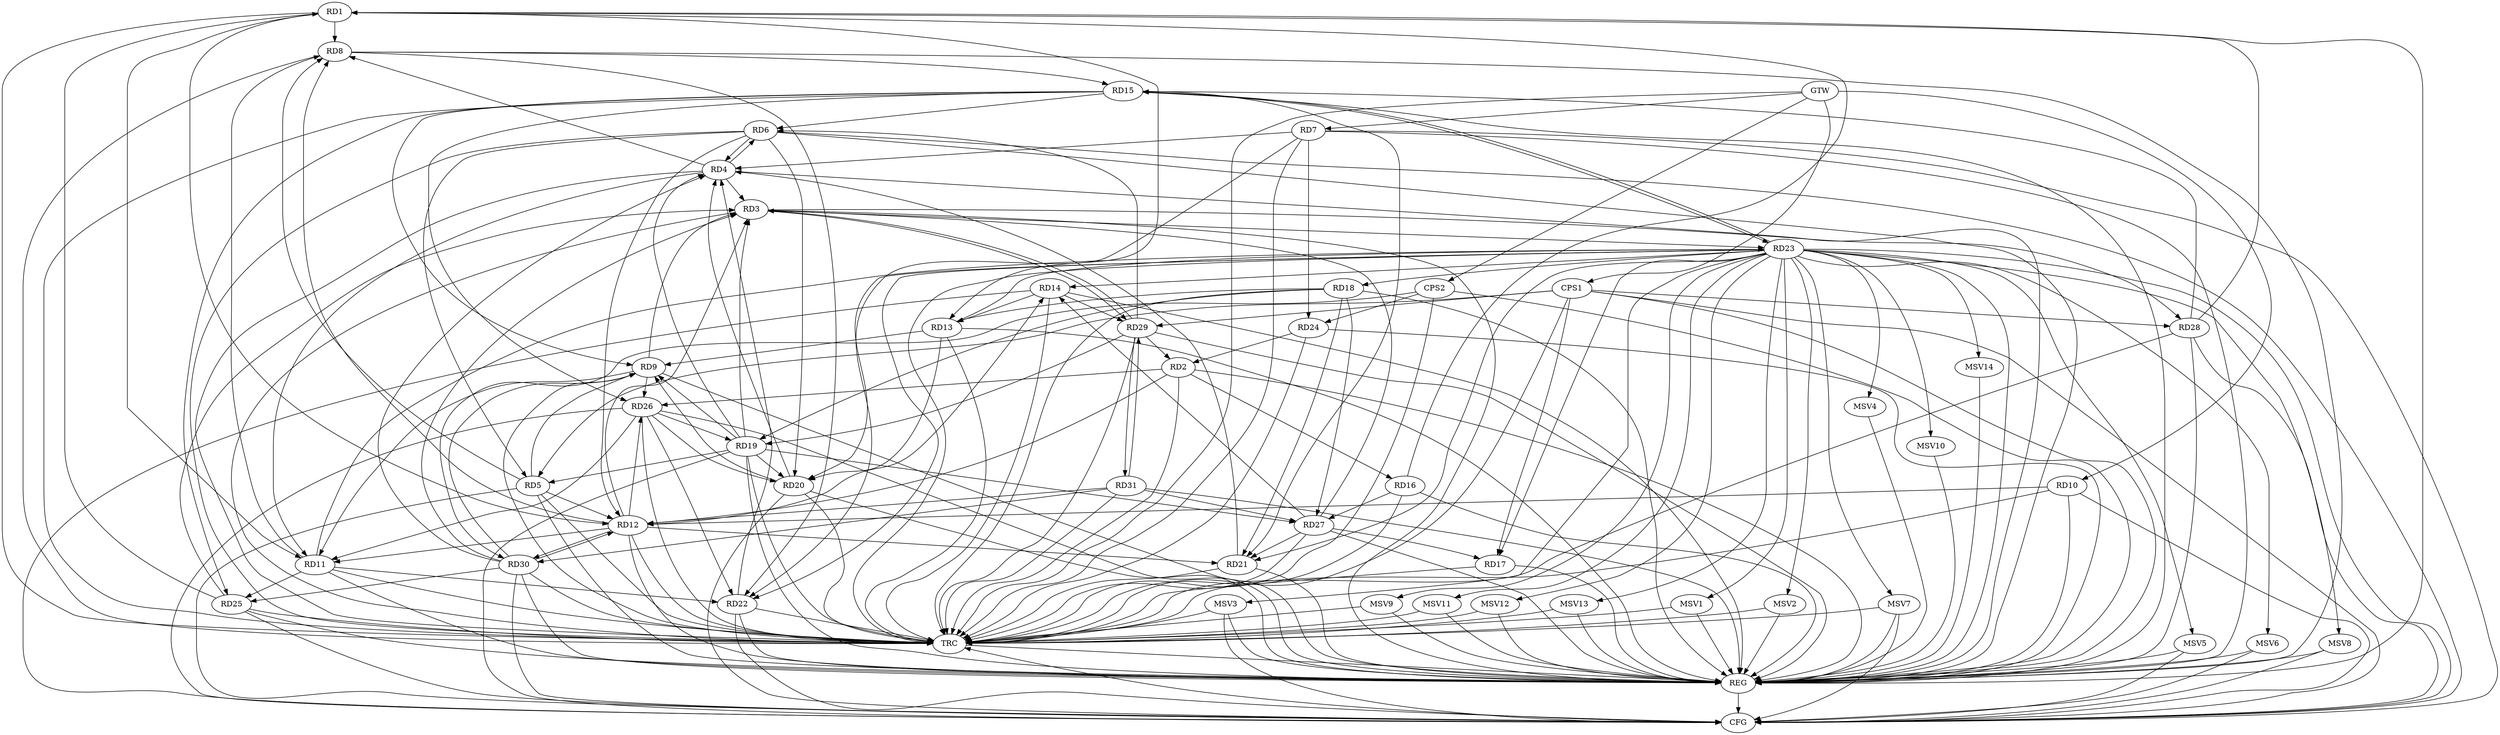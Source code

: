 strict digraph G {
  RD1 [ label="RD1" ];
  RD2 [ label="RD2" ];
  RD3 [ label="RD3" ];
  RD4 [ label="RD4" ];
  RD5 [ label="RD5" ];
  RD6 [ label="RD6" ];
  RD7 [ label="RD7" ];
  RD8 [ label="RD8" ];
  RD9 [ label="RD9" ];
  RD10 [ label="RD10" ];
  RD11 [ label="RD11" ];
  RD12 [ label="RD12" ];
  RD13 [ label="RD13" ];
  RD14 [ label="RD14" ];
  RD15 [ label="RD15" ];
  RD16 [ label="RD16" ];
  RD17 [ label="RD17" ];
  RD18 [ label="RD18" ];
  RD19 [ label="RD19" ];
  RD20 [ label="RD20" ];
  RD21 [ label="RD21" ];
  RD22 [ label="RD22" ];
  RD23 [ label="RD23" ];
  RD24 [ label="RD24" ];
  RD25 [ label="RD25" ];
  RD26 [ label="RD26" ];
  RD27 [ label="RD27" ];
  RD28 [ label="RD28" ];
  RD29 [ label="RD29" ];
  RD30 [ label="RD30" ];
  RD31 [ label="RD31" ];
  CPS1 [ label="CPS1" ];
  CPS2 [ label="CPS2" ];
  GTW [ label="GTW" ];
  REG [ label="REG" ];
  CFG [ label="CFG" ];
  TRC [ label="TRC" ];
  MSV1 [ label="MSV1" ];
  MSV2 [ label="MSV2" ];
  MSV3 [ label="MSV3" ];
  MSV4 [ label="MSV4" ];
  MSV5 [ label="MSV5" ];
  MSV6 [ label="MSV6" ];
  MSV7 [ label="MSV7" ];
  MSV8 [ label="MSV8" ];
  MSV9 [ label="MSV9" ];
  MSV10 [ label="MSV10" ];
  MSV11 [ label="MSV11" ];
  MSV12 [ label="MSV12" ];
  MSV13 [ label="MSV13" ];
  MSV14 [ label="MSV14" ];
  RD1 -> RD8;
  RD1 -> RD11;
  RD1 -> RD12;
  RD1 -> RD13;
  RD16 -> RD1;
  RD25 -> RD1;
  RD28 -> RD1;
  RD2 -> RD12;
  RD2 -> RD16;
  RD24 -> RD2;
  RD2 -> RD26;
  RD29 -> RD2;
  RD4 -> RD3;
  RD9 -> RD3;
  RD12 -> RD3;
  RD19 -> RD3;
  RD3 -> RD23;
  RD25 -> RD3;
  RD27 -> RD3;
  RD3 -> RD28;
  RD3 -> RD29;
  RD29 -> RD3;
  RD30 -> RD3;
  RD4 -> RD6;
  RD6 -> RD4;
  RD7 -> RD4;
  RD4 -> RD8;
  RD4 -> RD11;
  RD19 -> RD4;
  RD20 -> RD4;
  RD21 -> RD4;
  RD22 -> RD4;
  RD30 -> RD4;
  RD6 -> RD5;
  RD5 -> RD8;
  RD5 -> RD9;
  RD5 -> RD12;
  RD19 -> RD5;
  RD6 -> RD12;
  RD15 -> RD6;
  RD6 -> RD20;
  RD29 -> RD6;
  RD7 -> RD22;
  RD7 -> RD24;
  RD11 -> RD8;
  RD12 -> RD8;
  RD8 -> RD15;
  RD8 -> RD22;
  RD9 -> RD11;
  RD13 -> RD9;
  RD15 -> RD9;
  RD19 -> RD9;
  RD20 -> RD9;
  RD9 -> RD26;
  RD30 -> RD9;
  RD10 -> RD12;
  RD12 -> RD11;
  RD11 -> RD22;
  RD11 -> RD23;
  RD11 -> RD25;
  RD26 -> RD11;
  RD12 -> RD14;
  RD12 -> RD21;
  RD12 -> RD26;
  RD12 -> RD30;
  RD30 -> RD12;
  RD31 -> RD12;
  RD14 -> RD13;
  RD18 -> RD13;
  RD13 -> RD20;
  RD13 -> RD23;
  RD23 -> RD14;
  RD27 -> RD14;
  RD14 -> RD29;
  RD15 -> RD21;
  RD15 -> RD23;
  RD23 -> RD15;
  RD15 -> RD25;
  RD15 -> RD26;
  RD28 -> RD15;
  RD16 -> RD27;
  RD23 -> RD17;
  RD27 -> RD17;
  RD18 -> RD19;
  RD18 -> RD21;
  RD23 -> RD18;
  RD18 -> RD27;
  RD19 -> RD20;
  RD26 -> RD19;
  RD19 -> RD27;
  RD29 -> RD19;
  RD23 -> RD20;
  RD26 -> RD20;
  RD23 -> RD21;
  RD27 -> RD21;
  RD23 -> RD22;
  RD26 -> RD22;
  RD30 -> RD25;
  RD31 -> RD27;
  RD29 -> RD31;
  RD31 -> RD29;
  RD31 -> RD30;
  CPS1 -> RD17;
  CPS1 -> RD29;
  CPS1 -> RD5;
  CPS1 -> RD28;
  CPS2 -> RD30;
  CPS2 -> RD24;
  GTW -> RD7;
  GTW -> RD10;
  GTW -> CPS1;
  GTW -> CPS2;
  RD1 -> REG;
  RD2 -> REG;
  RD3 -> REG;
  RD4 -> REG;
  RD5 -> REG;
  RD6 -> REG;
  RD7 -> REG;
  RD8 -> REG;
  RD9 -> REG;
  RD10 -> REG;
  RD11 -> REG;
  RD12 -> REG;
  RD13 -> REG;
  RD14 -> REG;
  RD15 -> REG;
  RD16 -> REG;
  RD17 -> REG;
  RD18 -> REG;
  RD19 -> REG;
  RD20 -> REG;
  RD21 -> REG;
  RD22 -> REG;
  RD23 -> REG;
  RD24 -> REG;
  RD25 -> REG;
  RD26 -> REG;
  RD27 -> REG;
  RD28 -> REG;
  RD29 -> REG;
  RD30 -> REG;
  RD31 -> REG;
  CPS1 -> REG;
  CPS2 -> REG;
  RD6 -> CFG;
  CPS1 -> CFG;
  RD10 -> CFG;
  RD28 -> CFG;
  RD7 -> CFG;
  RD14 -> CFG;
  RD25 -> CFG;
  RD23 -> CFG;
  RD30 -> CFG;
  RD20 -> CFG;
  RD19 -> CFG;
  RD22 -> CFG;
  RD5 -> CFG;
  RD26 -> CFG;
  REG -> CFG;
  RD1 -> TRC;
  RD2 -> TRC;
  RD3 -> TRC;
  RD4 -> TRC;
  RD5 -> TRC;
  RD6 -> TRC;
  RD7 -> TRC;
  RD8 -> TRC;
  RD9 -> TRC;
  RD10 -> TRC;
  RD11 -> TRC;
  RD12 -> TRC;
  RD13 -> TRC;
  RD14 -> TRC;
  RD15 -> TRC;
  RD16 -> TRC;
  RD17 -> TRC;
  RD18 -> TRC;
  RD19 -> TRC;
  RD20 -> TRC;
  RD21 -> TRC;
  RD22 -> TRC;
  RD23 -> TRC;
  RD24 -> TRC;
  RD25 -> TRC;
  RD26 -> TRC;
  RD27 -> TRC;
  RD28 -> TRC;
  RD29 -> TRC;
  RD30 -> TRC;
  RD31 -> TRC;
  CPS1 -> TRC;
  CPS2 -> TRC;
  GTW -> TRC;
  CFG -> TRC;
  TRC -> REG;
  RD23 -> MSV1;
  RD23 -> MSV2;
  RD23 -> MSV3;
  RD23 -> MSV4;
  RD23 -> MSV5;
  MSV1 -> REG;
  MSV1 -> TRC;
  MSV2 -> REG;
  MSV2 -> TRC;
  MSV3 -> REG;
  MSV3 -> TRC;
  MSV3 -> CFG;
  MSV4 -> REG;
  MSV5 -> REG;
  MSV5 -> CFG;
  RD23 -> MSV6;
  RD23 -> MSV7;
  MSV6 -> REG;
  MSV6 -> CFG;
  MSV7 -> REG;
  MSV7 -> TRC;
  MSV7 -> CFG;
  RD23 -> MSV8;
  MSV8 -> REG;
  MSV8 -> CFG;
  RD23 -> MSV9;
  MSV9 -> REG;
  MSV9 -> TRC;
  RD23 -> MSV10;
  RD23 -> MSV11;
  MSV10 -> REG;
  MSV11 -> REG;
  MSV11 -> TRC;
  RD23 -> MSV12;
  RD23 -> MSV13;
  RD23 -> MSV14;
  MSV12 -> REG;
  MSV12 -> TRC;
  MSV13 -> REG;
  MSV13 -> TRC;
  MSV14 -> REG;
}

